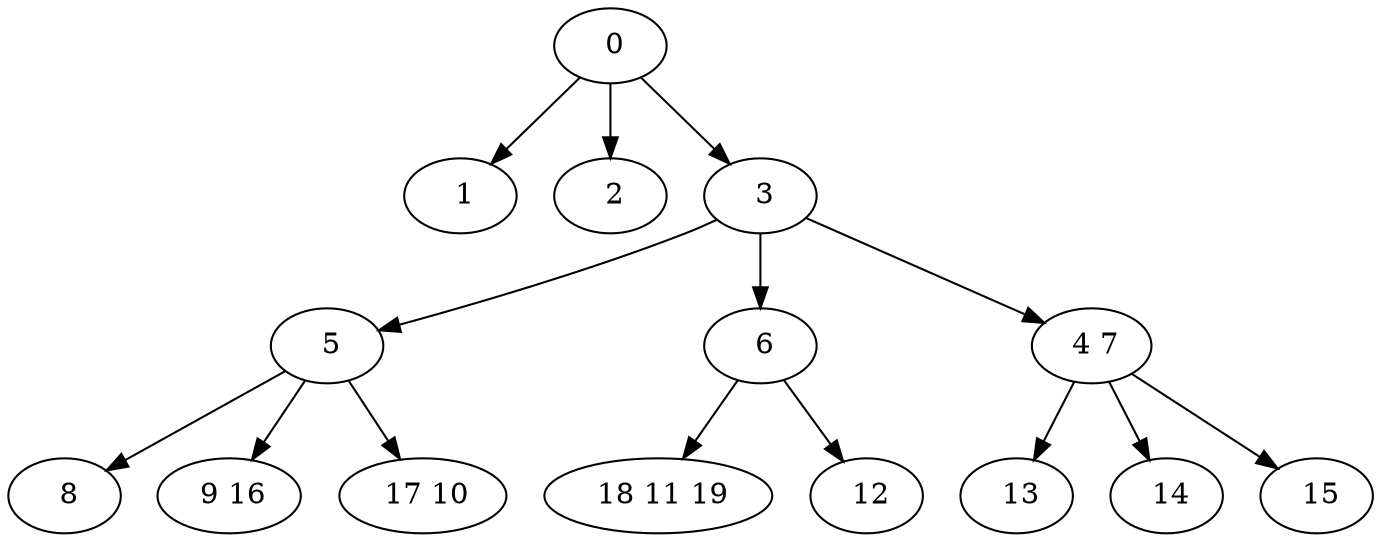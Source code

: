 digraph mytree {
" 0" -> " 1";
" 0" -> " 2";
" 0" -> " 3";
" 1";
" 2";
" 3" -> " 5";
" 3" -> " 6";
" 3" -> " 4 7";
" 5" -> " 8";
" 5" -> " 9 16";
" 5" -> " 17 10";
" 18 11 19";
" 6" -> " 18 11 19";
" 6" -> " 12";
" 4 7" -> " 13";
" 4 7" -> " 14";
" 4 7" -> " 15";
" 8";
" 9 16";
" 17 10";
" 12";
" 13";
" 14";
" 15";
}
